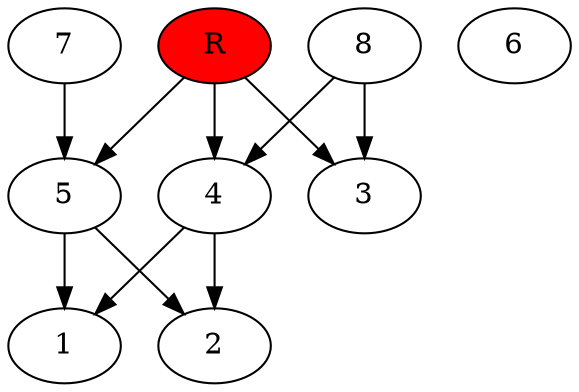 digraph prb23246 {
	1
	2
	3
	4
	5
	6
	7
	8
	R [fillcolor="#ff0000" style=filled]
	4 -> 1
	4 -> 2
	5 -> 1
	5 -> 2
	7 -> 5
	8 -> 3
	8 -> 4
	R -> 3
	R -> 4
	R -> 5
}

